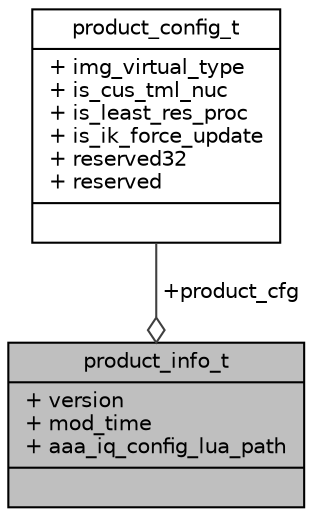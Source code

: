 digraph "product_info_t"
{
 // INTERACTIVE_SVG=YES
 // LATEX_PDF_SIZE
  bgcolor="transparent";
  edge [fontname="Helvetica",fontsize="10",labelfontname="Helvetica",labelfontsize="10"];
  node [fontname="Helvetica",fontsize="10",shape=record];
  Node1 [label="{product_info_t\n|+ version\l+ mod_time\l+ aaa_iq_config_lua_path\l|}",height=0.2,width=0.4,color="black", fillcolor="grey75", style="filled", fontcolor="black",tooltip=" "];
  Node2 -> Node1 [color="grey25",fontsize="10",style="solid",label=" +product_cfg" ,arrowhead="odiamond",fontname="Helvetica"];
  Node2 [label="{product_config_t\n|+ img_virtual_type\l+ is_cus_tml_nuc\l+ is_least_res_proc\l+ is_ik_force_update\l+ reserved32\l+ reserved\l|}",height=0.2,width=0.4,color="black",URL="$dd/d0e/structproduct__config__t.html",tooltip=" "];
}
